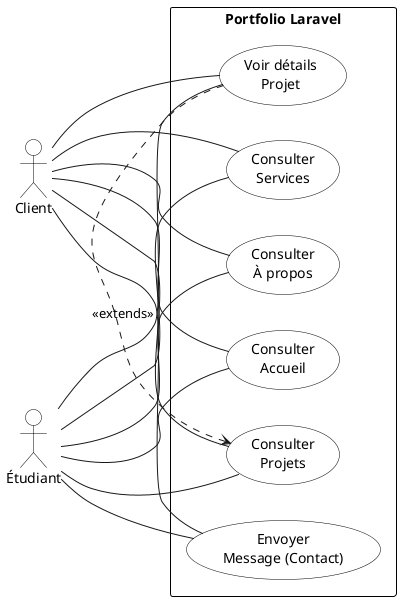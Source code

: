 @startuml
left to right direction
skinparam packageStyle rectangle
skinparam usecase {
  BackgroundColor White
  BorderColor Black
}
skinparam actor {
  BackgroundColor White
  BorderColor Black
}
skinparam rectangle {
  BorderColor Black
}

actor "Client" as C
actor "Étudiant" as S

rectangle "Portfolio Laravel" {
  usecase "Consulter\nAccueil" as UC1
  usecase "Consulter\nÀ propos" as UC2
  usecase "Consulter\nProjets" as UC3
  usecase "Voir détails\nProjet" as UC4
  usecase "Consulter\nServices" as UC5
  usecase "Envoyer\nMessage (Contact)" as UC6
}

C -- UC1
C -- UC2
C -- UC3
C -- UC4
C -- UC5
C -- UC6

S -- UC1
S -- UC2
S -- UC3
S -- UC4
S -- UC5
S -- UC6

' Relation de dépendance (optionnelle)
UC4 .> UC3 : <<extends>>

@enduml